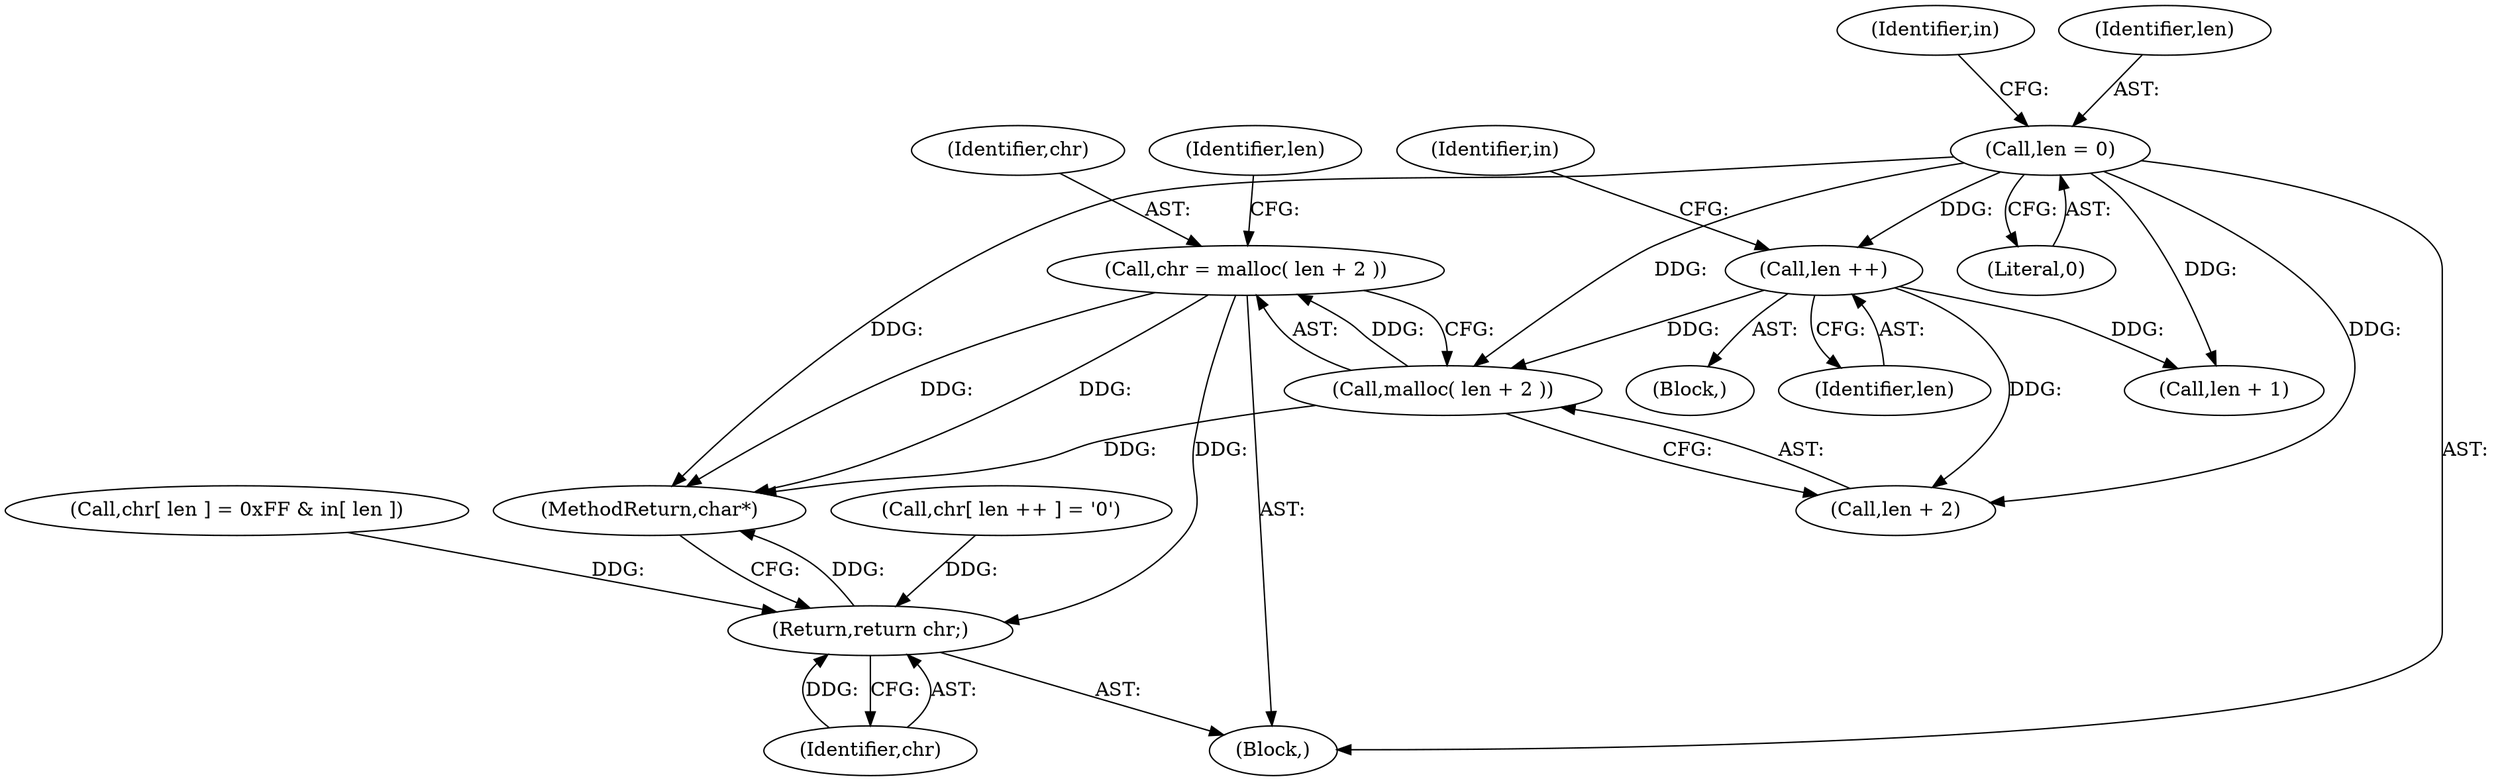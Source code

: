 digraph "0_unixODBC_45ef78e037f578b15fc58938a3a3251655e71d6f#diff-d52750c7ba4e594410438569d8e2963aL24_2@API" {
"1000131" [label="(Call,chr = malloc( len + 2 ))"];
"1000133" [label="(Call,malloc( len + 2 ))"];
"1000129" [label="(Call,len ++)"];
"1000105" [label="(Call,len = 0)"];
"1000178" [label="(Return,return chr;)"];
"1000133" [label="(Call,malloc( len + 2 ))"];
"1000128" [label="(Block,)"];
"1000110" [label="(Identifier,in)"];
"1000155" [label="(Call,chr[ len ] = 0xFF & in[ len ])"];
"1000178" [label="(Return,return chr;)"];
"1000106" [label="(Identifier,len)"];
"1000107" [label="(Literal,0)"];
"1000118" [label="(Identifier,in)"];
"1000180" [label="(MethodReturn,char*)"];
"1000105" [label="(Call,len = 0)"];
"1000179" [label="(Identifier,chr)"];
"1000102" [label="(Block,)"];
"1000134" [label="(Call,len + 2)"];
"1000172" [label="(Call,chr[ len ++ ] = '\0')"];
"1000124" [label="(Call,len + 1)"];
"1000138" [label="(Identifier,len)"];
"1000130" [label="(Identifier,len)"];
"1000131" [label="(Call,chr = malloc( len + 2 ))"];
"1000129" [label="(Call,len ++)"];
"1000132" [label="(Identifier,chr)"];
"1000131" -> "1000102"  [label="AST: "];
"1000131" -> "1000133"  [label="CFG: "];
"1000132" -> "1000131"  [label="AST: "];
"1000133" -> "1000131"  [label="AST: "];
"1000138" -> "1000131"  [label="CFG: "];
"1000131" -> "1000180"  [label="DDG: "];
"1000131" -> "1000180"  [label="DDG: "];
"1000133" -> "1000131"  [label="DDG: "];
"1000131" -> "1000178"  [label="DDG: "];
"1000133" -> "1000134"  [label="CFG: "];
"1000134" -> "1000133"  [label="AST: "];
"1000133" -> "1000180"  [label="DDG: "];
"1000129" -> "1000133"  [label="DDG: "];
"1000105" -> "1000133"  [label="DDG: "];
"1000129" -> "1000128"  [label="AST: "];
"1000129" -> "1000130"  [label="CFG: "];
"1000130" -> "1000129"  [label="AST: "];
"1000118" -> "1000129"  [label="CFG: "];
"1000129" -> "1000124"  [label="DDG: "];
"1000105" -> "1000129"  [label="DDG: "];
"1000129" -> "1000134"  [label="DDG: "];
"1000105" -> "1000102"  [label="AST: "];
"1000105" -> "1000107"  [label="CFG: "];
"1000106" -> "1000105"  [label="AST: "];
"1000107" -> "1000105"  [label="AST: "];
"1000110" -> "1000105"  [label="CFG: "];
"1000105" -> "1000180"  [label="DDG: "];
"1000105" -> "1000124"  [label="DDG: "];
"1000105" -> "1000134"  [label="DDG: "];
"1000178" -> "1000102"  [label="AST: "];
"1000178" -> "1000179"  [label="CFG: "];
"1000179" -> "1000178"  [label="AST: "];
"1000180" -> "1000178"  [label="CFG: "];
"1000178" -> "1000180"  [label="DDG: "];
"1000179" -> "1000178"  [label="DDG: "];
"1000172" -> "1000178"  [label="DDG: "];
"1000155" -> "1000178"  [label="DDG: "];
}
